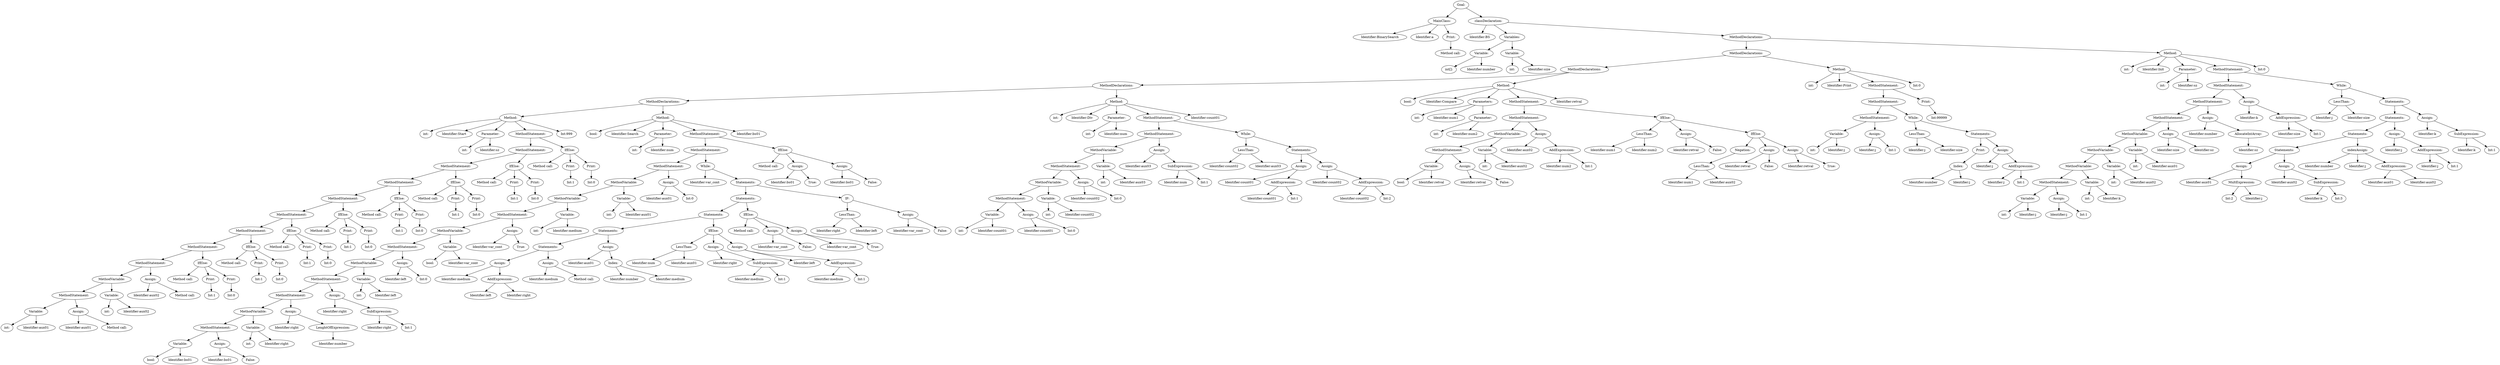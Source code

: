 digraph {
n0 [label="Goal:"];
n1 [label="MainClass:"];
n2 [label="Identifier:BinarySearch"];
n1 -> n2
n3 [label="Identifier:a"];
n1 -> n3
n4 [label="Print:"];
n5 [label="Method call:"];
n4 -> n5
n1 -> n4
n0 -> n1
n6 [label="classDeclaration:"];
n7 [label="Identifier:BS"];
n6 -> n7
n8 [label="Variables:"];
n9 [label="Variable:"];
n10 [label="int[]:"];
n9 -> n10
n11 [label="Identifier:number"];
n9 -> n11
n8 -> n9
n12 [label="Variable:"];
n13 [label="int:"];
n12 -> n13
n14 [label="Identifier:size"];
n12 -> n14
n8 -> n12
n6 -> n8
n15 [label="MethodDeclarations:"];
n16 [label="MethodDeclarations:"];
n17 [label="MethodDeclarations:"];
n18 [label="MethodDeclarations:"];
n19 [label="MethodDeclarations:"];
n20 [label="Method:"];
n21 [label="int:"];
n20 -> n21
n22 [label="Identifier:Start"];
n20 -> n22
n23 [label="Parameter:"];
n24 [label="int:"];
n23 -> n24
n25 [label="Identifier:sz"];
n23 -> n25
n20 -> n23
n26 [label="MethodStatement:"];
n27 [label="MethodStatement:"];
n28 [label="MethodStatement:"];
n29 [label="MethodStatement:"];
n30 [label="MethodStatement:"];
n31 [label="MethodStatement:"];
n32 [label="MethodStatement:"];
n33 [label="MethodStatement:"];
n34 [label="MethodStatement:"];
n35 [label="MethodVariable:"];
n36 [label="MethodStatement:"];
n37 [label="Variable:"];
n38 [label="int:"];
n37 -> n38
n39 [label="Identifier:aux01"];
n37 -> n39
n36 -> n37
n40 [label="Assign:"];
n41 [label="Identifier:aux01"];
n40 -> n41
n42 [label="Method call:"];
n40 -> n42
n36 -> n40
n35 -> n36
n43 [label="Variable:"];
n44 [label="int:"];
n43 -> n44
n45 [label="Identifier:aux02"];
n43 -> n45
n35 -> n43
n34 -> n35
n46 [label="Assign:"];
n47 [label="Identifier:aux02"];
n46 -> n47
n48 [label="Method call:"];
n46 -> n48
n34 -> n46
n33 -> n34
n49 [label="IfElse:"];
n50 [label="Method call:"];
n49 -> n50
n51 [label="Print:"];
n52 [label="Int:1"];
n51 -> n52
n49 -> n51
n53 [label="Print:"];
n54 [label="Int:0"];
n53 -> n54
n49 -> n53
n33 -> n49
n32 -> n33
n55 [label="IfElse:"];
n56 [label="Method call:"];
n55 -> n56
n57 [label="Print:"];
n58 [label="Int:1"];
n57 -> n58
n55 -> n57
n59 [label="Print:"];
n60 [label="Int:0"];
n59 -> n60
n55 -> n59
n32 -> n55
n31 -> n32
n61 [label="IfElse:"];
n62 [label="Method call:"];
n61 -> n62
n63 [label="Print:"];
n64 [label="Int:1"];
n63 -> n64
n61 -> n63
n65 [label="Print:"];
n66 [label="Int:0"];
n65 -> n66
n61 -> n65
n31 -> n61
n30 -> n31
n67 [label="IfElse:"];
n68 [label="Method call:"];
n67 -> n68
n69 [label="Print:"];
n70 [label="Int:1"];
n69 -> n70
n67 -> n69
n71 [label="Print:"];
n72 [label="Int:0"];
n71 -> n72
n67 -> n71
n30 -> n67
n29 -> n30
n73 [label="IfElse:"];
n74 [label="Method call:"];
n73 -> n74
n75 [label="Print:"];
n76 [label="Int:1"];
n75 -> n76
n73 -> n75
n77 [label="Print:"];
n78 [label="Int:0"];
n77 -> n78
n73 -> n77
n29 -> n73
n28 -> n29
n79 [label="IfElse:"];
n80 [label="Method call:"];
n79 -> n80
n81 [label="Print:"];
n82 [label="Int:1"];
n81 -> n82
n79 -> n81
n83 [label="Print:"];
n84 [label="Int:0"];
n83 -> n84
n79 -> n83
n28 -> n79
n27 -> n28
n85 [label="IfElse:"];
n86 [label="Method call:"];
n85 -> n86
n87 [label="Print:"];
n88 [label="Int:1"];
n87 -> n88
n85 -> n87
n89 [label="Print:"];
n90 [label="Int:0"];
n89 -> n90
n85 -> n89
n27 -> n85
n26 -> n27
n91 [label="IfElse:"];
n92 [label="Method call:"];
n91 -> n92
n93 [label="Print:"];
n94 [label="Int:1"];
n93 -> n94
n91 -> n93
n95 [label="Print:"];
n96 [label="Int:0"];
n95 -> n96
n91 -> n95
n26 -> n91
n20 -> n26
n97 [label="Int:999"];
n20 -> n97
n19 -> n20
n98 [label="Method:"];
n99 [label="bool:"];
n98 -> n99
n100 [label="Identifier:Search"];
n98 -> n100
n101 [label="Parameter:"];
n102 [label="int:"];
n101 -> n102
n103 [label="Identifier:num"];
n101 -> n103
n98 -> n101
n104 [label="MethodStatement:"];
n105 [label="MethodStatement:"];
n106 [label="MethodStatement:"];
n107 [label="MethodVariable:"];
n108 [label="MethodVariable:"];
n109 [label="MethodStatement:"];
n110 [label="MethodVariable:"];
n111 [label="MethodStatement:"];
n112 [label="MethodVariable:"];
n113 [label="MethodStatement:"];
n114 [label="MethodStatement:"];
n115 [label="MethodVariable:"];
n116 [label="MethodStatement:"];
n117 [label="Variable:"];
n118 [label="bool:"];
n117 -> n118
n119 [label="Identifier:bs01"];
n117 -> n119
n116 -> n117
n120 [label="Assign:"];
n121 [label="Identifier:bs01"];
n120 -> n121
n122 [label="False:"];
n120 -> n122
n116 -> n120
n115 -> n116
n123 [label="Variable:"];
n124 [label="int:"];
n123 -> n124
n125 [label="Identifier:right"];
n123 -> n125
n115 -> n123
n114 -> n115
n126 [label="Assign:"];
n127 [label="Identifier:right"];
n126 -> n127
n128 [label="LenghtOfExpression:"];
n129 [label="Identifier:number"];
n128 -> n129
n126 -> n128
n114 -> n126
n113 -> n114
n130 [label="Assign:"];
n131 [label="Identifier:right"];
n130 -> n131
n132 [label="SubExpression:"];
n133 [label="Identifier:right"];
n132 -> n133
n134 [label="Int:1"];
n132 -> n134
n130 -> n132
n113 -> n130
n112 -> n113
n135 [label="Variable:"];
n136 [label="int:"];
n135 -> n136
n137 [label="Identifier:left"];
n135 -> n137
n112 -> n135
n111 -> n112
n138 [label="Assign:"];
n139 [label="Identifier:left"];
n138 -> n139
n140 [label="Int:0"];
n138 -> n140
n111 -> n138
n110 -> n111
n141 [label="Variable:"];
n142 [label="bool:"];
n141 -> n142
n143 [label="Identifier:var_cont"];
n141 -> n143
n110 -> n141
n109 -> n110
n144 [label="Assign:"];
n145 [label="Identifier:var_cont"];
n144 -> n145
n146 [label="True:"];
n144 -> n146
n109 -> n144
n108 -> n109
n147 [label="Variable:"];
n148 [label="int:"];
n147 -> n148
n149 [label="Identifier:medium"];
n147 -> n149
n108 -> n147
n107 -> n108
n150 [label="Variable:"];
n151 [label="int:"];
n150 -> n151
n152 [label="Identifier:aux01"];
n150 -> n152
n107 -> n150
n106 -> n107
n153 [label="Assign:"];
n154 [label="Identifier:aux01"];
n153 -> n154
n155 [label="Int:0"];
n153 -> n155
n106 -> n153
n105 -> n106
n156 [label="While:"];
n157 [label="Identifier:var_cont"];
n156 -> n157
n158 [label="Statements:"];
n159 [label="Statements:"];
n160 [label="Statements:"];
n161 [label="Statements:"];
n162 [label="Statements:"];
n163 [label="Assign:"];
n164 [label="Identifier:medium"];
n163 -> n164
n165 [label="AddExpression:"];
n166 [label="Identifier:left"];
n165 -> n166
n167 [label="Identifier:right"];
n165 -> n167
n163 -> n165
n162 -> n163
n168 [label="Assign:"];
n169 [label="Identifier:medium"];
n168 -> n169
n170 [label="Method call:"];
n168 -> n170
n162 -> n168
n161 -> n162
n171 [label="Assign:"];
n172 [label="Identifier:aux01"];
n171 -> n172
n173 [label="Index:"];
n174 [label="Identifier:number"];
n173 -> n174
n175 [label="Identifier:medium"];
n173 -> n175
n171 -> n173
n161 -> n171
n160 -> n161
n176 [label="IfElse:"];
n177 [label="LessThan:"];
n178 [label="Identifier:num"];
n177 -> n178
n179 [label="Identifier:aux01"];
n177 -> n179
n176 -> n177
n180 [label="Assign:"];
n181 [label="Identifier:right"];
n180 -> n181
n182 [label="SubExpression:"];
n183 [label="Identifier:medium"];
n182 -> n183
n184 [label="Int:1"];
n182 -> n184
n180 -> n182
n176 -> n180
n185 [label="Assign:"];
n186 [label="Identifier:left"];
n185 -> n186
n187 [label="AddExpression:"];
n188 [label="Identifier:medium"];
n187 -> n188
n189 [label="Int:1"];
n187 -> n189
n185 -> n187
n176 -> n185
n160 -> n176
n159 -> n160
n190 [label="IfElse:"];
n191 [label="Method call:"];
n190 -> n191
n192 [label="Assign:"];
n193 [label="Identifier:var_cont"];
n192 -> n193
n194 [label="False:"];
n192 -> n194
n190 -> n192
n195 [label="Assign:"];
n196 [label="Identifier:var_cont"];
n195 -> n196
n197 [label="True:"];
n195 -> n197
n190 -> n195
n159 -> n190
n158 -> n159
n198 [label="IF:"];
n199 [label="LessThan:"];
n200 [label="Identifier:right"];
n199 -> n200
n201 [label="Identifier:left"];
n199 -> n201
n198 -> n199
n202 [label="Assign:"];
n203 [label="Identifier:var_cont"];
n202 -> n203
n204 [label="False:"];
n202 -> n204
n198 -> n202
n158 -> n198
n156 -> n158
n105 -> n156
n104 -> n105
n205 [label="IfElse:"];
n206 [label="Method call:"];
n205 -> n206
n207 [label="Assign:"];
n208 [label="Identifier:bs01"];
n207 -> n208
n209 [label="True:"];
n207 -> n209
n205 -> n207
n210 [label="Assign:"];
n211 [label="Identifier:bs01"];
n210 -> n211
n212 [label="False:"];
n210 -> n212
n205 -> n210
n104 -> n205
n98 -> n104
n213 [label="Identifier:bs01"];
n98 -> n213
n19 -> n98
n18 -> n19
n214 [label="Method:"];
n215 [label="int:"];
n214 -> n215
n216 [label="Identifier:Div"];
n214 -> n216
n217 [label="Parameter:"];
n218 [label="int:"];
n217 -> n218
n219 [label="Identifier:num"];
n217 -> n219
n214 -> n217
n220 [label="MethodStatement:"];
n221 [label="MethodStatement:"];
n222 [label="MethodVariable:"];
n223 [label="MethodStatement:"];
n224 [label="MethodVariable:"];
n225 [label="MethodStatement:"];
n226 [label="Variable:"];
n227 [label="int:"];
n226 -> n227
n228 [label="Identifier:count01"];
n226 -> n228
n225 -> n226
n229 [label="Assign:"];
n230 [label="Identifier:count01"];
n229 -> n230
n231 [label="Int:0"];
n229 -> n231
n225 -> n229
n224 -> n225
n232 [label="Variable:"];
n233 [label="int:"];
n232 -> n233
n234 [label="Identifier:count02"];
n232 -> n234
n224 -> n232
n223 -> n224
n235 [label="Assign:"];
n236 [label="Identifier:count02"];
n235 -> n236
n237 [label="Int:0"];
n235 -> n237
n223 -> n235
n222 -> n223
n238 [label="Variable:"];
n239 [label="int:"];
n238 -> n239
n240 [label="Identifier:aux03"];
n238 -> n240
n222 -> n238
n221 -> n222
n241 [label="Assign:"];
n242 [label="Identifier:aux03"];
n241 -> n242
n243 [label="SubExpression:"];
n244 [label="Identifier:num"];
n243 -> n244
n245 [label="Int:1"];
n243 -> n245
n241 -> n243
n221 -> n241
n220 -> n221
n246 [label="While:"];
n247 [label="LessThan:"];
n248 [label="Identifier:count02"];
n247 -> n248
n249 [label="Identifier:aux03"];
n247 -> n249
n246 -> n247
n250 [label="Statements:"];
n251 [label="Assign:"];
n252 [label="Identifier:count01"];
n251 -> n252
n253 [label="AddExpression:"];
n254 [label="Identifier:count01"];
n253 -> n254
n255 [label="Int:1"];
n253 -> n255
n251 -> n253
n250 -> n251
n256 [label="Assign:"];
n257 [label="Identifier:count02"];
n256 -> n257
n258 [label="AddExpression:"];
n259 [label="Identifier:count02"];
n258 -> n259
n260 [label="Int:2"];
n258 -> n260
n256 -> n258
n250 -> n256
n246 -> n250
n220 -> n246
n214 -> n220
n261 [label="Identifier:count01"];
n214 -> n261
n18 -> n214
n17 -> n18
n262 [label="Method:"];
n263 [label="bool:"];
n262 -> n263
n264 [label="Identifier:Compare"];
n262 -> n264
n265 [label="Parameters:"];
n266 [label="int:"];
n265 -> n266
n267 [label="Identifier:num1"];
n265 -> n267
n268 [label="Parameter:"];
n269 [label="int:"];
n268 -> n269
n270 [label="Identifier:num2"];
n268 -> n270
n265 -> n268
n262 -> n265
n271 [label="MethodStatement:"];
n272 [label="MethodStatement:"];
n273 [label="MethodVariable:"];
n274 [label="MethodStatement:"];
n275 [label="Variable:"];
n276 [label="bool:"];
n275 -> n276
n277 [label="Identifier:retval"];
n275 -> n277
n274 -> n275
n278 [label="Assign:"];
n279 [label="Identifier:retval"];
n278 -> n279
n280 [label="False:"];
n278 -> n280
n274 -> n278
n273 -> n274
n281 [label="Variable:"];
n282 [label="int:"];
n281 -> n282
n283 [label="Identifier:aux02"];
n281 -> n283
n273 -> n281
n272 -> n273
n284 [label="Assign:"];
n285 [label="Identifier:aux02"];
n284 -> n285
n286 [label="AddExpression:"];
n287 [label="Identifier:num2"];
n286 -> n287
n288 [label="Int:1"];
n286 -> n288
n284 -> n286
n272 -> n284
n271 -> n272
n289 [label="IfElse:"];
n290 [label="LessThan:"];
n291 [label="Identifier:num1"];
n290 -> n291
n292 [label="Identifier:num2"];
n290 -> n292
n289 -> n290
n293 [label="Assign:"];
n294 [label="Identifier:retval"];
n293 -> n294
n295 [label="False:"];
n293 -> n295
n289 -> n293
n296 [label="IfElse:"];
n297 [label="Negation:"];
n298 [label="LessThan:"];
n299 [label="Identifier:num1"];
n298 -> n299
n300 [label="Identifier:aux02"];
n298 -> n300
n297 -> n298
n296 -> n297
n301 [label="Assign:"];
n302 [label="Identifier:retval"];
n301 -> n302
n303 [label="False:"];
n301 -> n303
n296 -> n301
n304 [label="Assign:"];
n305 [label="Identifier:retval"];
n304 -> n305
n306 [label="True:"];
n304 -> n306
n296 -> n304
n289 -> n296
n271 -> n289
n262 -> n271
n307 [label="Identifier:retval"];
n262 -> n307
n17 -> n262
n16 -> n17
n308 [label="Method:"];
n309 [label="int:"];
n308 -> n309
n310 [label="Identifier:Print"];
n308 -> n310
n311 [label="MethodStatement:"];
n312 [label="MethodStatement:"];
n313 [label="MethodStatement:"];
n314 [label="Variable:"];
n315 [label="int:"];
n314 -> n315
n316 [label="Identifier:j"];
n314 -> n316
n313 -> n314
n317 [label="Assign:"];
n318 [label="Identifier:j"];
n317 -> n318
n319 [label="Int:1"];
n317 -> n319
n313 -> n317
n312 -> n313
n320 [label="While:"];
n321 [label="LessThan:"];
n322 [label="Identifier:j"];
n321 -> n322
n323 [label="Identifier:size"];
n321 -> n323
n320 -> n321
n324 [label="Statements:"];
n325 [label="Print:"];
n326 [label="Index:"];
n327 [label="Identifier:number"];
n326 -> n327
n328 [label="Identifier:j"];
n326 -> n328
n325 -> n326
n324 -> n325
n329 [label="Assign:"];
n330 [label="Identifier:j"];
n329 -> n330
n331 [label="AddExpression:"];
n332 [label="Identifier:j"];
n331 -> n332
n333 [label="Int:1"];
n331 -> n333
n329 -> n331
n324 -> n329
n320 -> n324
n312 -> n320
n311 -> n312
n334 [label="Print:"];
n335 [label="Int:99999"];
n334 -> n335
n311 -> n334
n308 -> n311
n336 [label="Int:0"];
n308 -> n336
n16 -> n308
n15 -> n16
n337 [label="Method:"];
n338 [label="int:"];
n337 -> n338
n339 [label="Identifier:Init"];
n337 -> n339
n340 [label="Parameter:"];
n341 [label="int:"];
n340 -> n341
n342 [label="Identifier:sz"];
n340 -> n342
n337 -> n340
n343 [label="MethodStatement:"];
n344 [label="MethodStatement:"];
n345 [label="MethodStatement:"];
n346 [label="MethodStatement:"];
n347 [label="MethodVariable:"];
n348 [label="MethodVariable:"];
n349 [label="MethodVariable:"];
n350 [label="MethodStatement:"];
n351 [label="Variable:"];
n352 [label="int:"];
n351 -> n352
n353 [label="Identifier:j"];
n351 -> n353
n350 -> n351
n354 [label="Assign:"];
n355 [label="Identifier:j"];
n354 -> n355
n356 [label="Int:1"];
n354 -> n356
n350 -> n354
n349 -> n350
n357 [label="Variable:"];
n358 [label="int:"];
n357 -> n358
n359 [label="Identifier:k"];
n357 -> n359
n349 -> n357
n348 -> n349
n360 [label="Variable:"];
n361 [label="int:"];
n360 -> n361
n362 [label="Identifier:aux02"];
n360 -> n362
n348 -> n360
n347 -> n348
n363 [label="Variable:"];
n364 [label="int:"];
n363 -> n364
n365 [label="Identifier:aux01"];
n363 -> n365
n347 -> n363
n346 -> n347
n366 [label="Assign:"];
n367 [label="Identifier:size"];
n366 -> n367
n368 [label="Identifier:sz"];
n366 -> n368
n346 -> n366
n345 -> n346
n369 [label="Assign:"];
n370 [label="Identifier:number"];
n369 -> n370
n371 [label="AllocateIntArray:"];
n372 [label="Identifier:sz"];
n371 -> n372
n369 -> n371
n345 -> n369
n344 -> n345
n373 [label="Assign:"];
n374 [label="Identifier:k"];
n373 -> n374
n375 [label="AddExpression:"];
n376 [label="Identifier:size"];
n375 -> n376
n377 [label="Int:1"];
n375 -> n377
n373 -> n375
n344 -> n373
n343 -> n344
n378 [label="While:"];
n379 [label="LessThan:"];
n380 [label="Identifier:j"];
n379 -> n380
n381 [label="Identifier:size"];
n379 -> n381
n378 -> n379
n382 [label="Statements:"];
n383 [label="Statements:"];
n384 [label="Statements:"];
n385 [label="Statements:"];
n386 [label="Assign:"];
n387 [label="Identifier:aux01"];
n386 -> n387
n388 [label="MultExpression:"];
n389 [label="Int:2"];
n388 -> n389
n390 [label="Identifier:j"];
n388 -> n390
n386 -> n388
n385 -> n386
n391 [label="Assign:"];
n392 [label="Identifier:aux02"];
n391 -> n392
n393 [label="SubExpression:"];
n394 [label="Identifier:k"];
n393 -> n394
n395 [label="Int:3"];
n393 -> n395
n391 -> n393
n385 -> n391
n384 -> n385
n396 [label="indexAssign:"];
n397 [label="Identifier:number"];
n396 -> n397
n398 [label="Identifier:j"];
n396 -> n398
n399 [label="AddExpression:"];
n400 [label="Identifier:aux01"];
n399 -> n400
n401 [label="Identifier:aux02"];
n399 -> n401
n396 -> n399
n384 -> n396
n383 -> n384
n402 [label="Assign:"];
n403 [label="Identifier:j"];
n402 -> n403
n404 [label="AddExpression:"];
n405 [label="Identifier:j"];
n404 -> n405
n406 [label="Int:1"];
n404 -> n406
n402 -> n404
n383 -> n402
n382 -> n383
n407 [label="Assign:"];
n408 [label="Identifier:k"];
n407 -> n408
n409 [label="SubExpression:"];
n410 [label="Identifier:k"];
n409 -> n410
n411 [label="Int:1"];
n409 -> n411
n407 -> n409
n382 -> n407
n378 -> n382
n343 -> n378
n337 -> n343
n412 [label="Int:0"];
n337 -> n412
n15 -> n337
n6 -> n15
n0 -> n6
}
